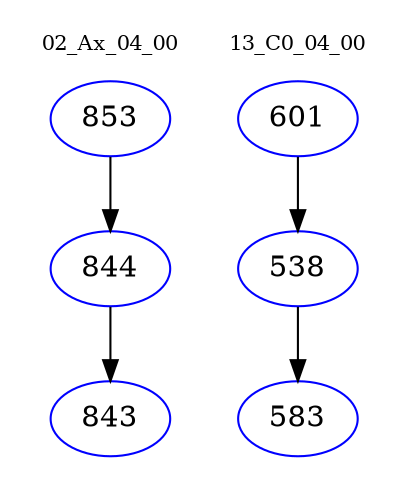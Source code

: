 digraph{
subgraph cluster_0 {
color = white
label = "02_Ax_04_00";
fontsize=10;
T0_853 [label="853", color="blue"]
T0_853 -> T0_844 [color="black"]
T0_844 [label="844", color="blue"]
T0_844 -> T0_843 [color="black"]
T0_843 [label="843", color="blue"]
}
subgraph cluster_1 {
color = white
label = "13_C0_04_00";
fontsize=10;
T1_601 [label="601", color="blue"]
T1_601 -> T1_538 [color="black"]
T1_538 [label="538", color="blue"]
T1_538 -> T1_583 [color="black"]
T1_583 [label="583", color="blue"]
}
}
